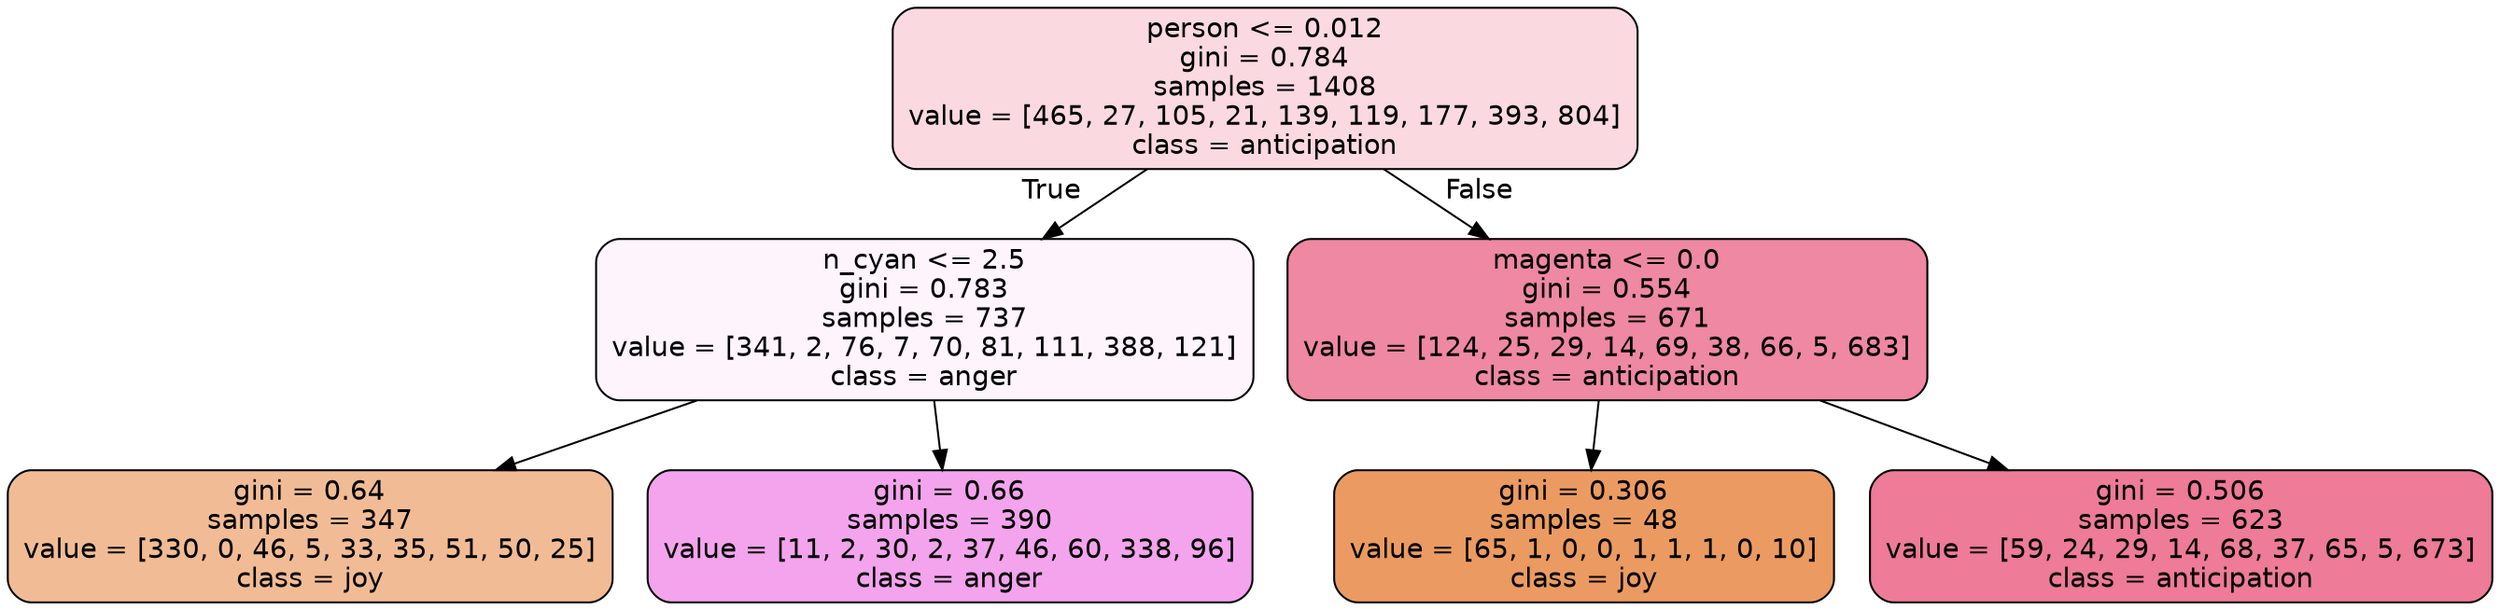 digraph Tree {
node [shape=box, style="filled, rounded", color="black", fontname=helvetica] ;
edge [fontname=helvetica] ;
0 [label="person <= 0.012\ngini = 0.784\nsamples = 1408\nvalue = [465, 27, 105, 21, 139, 119, 177, 393, 804]\nclass = anticipation", fillcolor="#e5396430"] ;
1 [label="n_cyan <= 2.5\ngini = 0.783\nsamples = 737\nvalue = [341, 2, 76, 7, 70, 81, 111, 388, 121]\nclass = anger", fillcolor="#e539d70e"] ;
0 -> 1 [labeldistance=2.5, labelangle=45, headlabel="True"] ;
2 [label="gini = 0.64\nsamples = 347\nvalue = [330, 0, 46, 5, 33, 35, 51, 50, 25]\nclass = joy", fillcolor="#e5813988"] ;
1 -> 2 ;
3 [label="gini = 0.66\nsamples = 390\nvalue = [11, 2, 30, 2, 37, 46, 60, 338, 96]\nclass = anger", fillcolor="#e539d775"] ;
1 -> 3 ;
4 [label="magenta <= 0.0\ngini = 0.554\nsamples = 671\nvalue = [124, 25, 29, 14, 69, 38, 66, 5, 683]\nclass = anticipation", fillcolor="#e5396499"] ;
0 -> 4 [labeldistance=2.5, labelangle=-45, headlabel="False"] ;
5 [label="gini = 0.306\nsamples = 48\nvalue = [65, 1, 0, 0, 1, 1, 1, 0, 10]\nclass = joy", fillcolor="#e58139cb"] ;
4 -> 5 ;
6 [label="gini = 0.506\nsamples = 623\nvalue = [59, 24, 29, 14, 68, 37, 65, 5, 673]\nclass = anticipation", fillcolor="#e53964aa"] ;
4 -> 6 ;
}